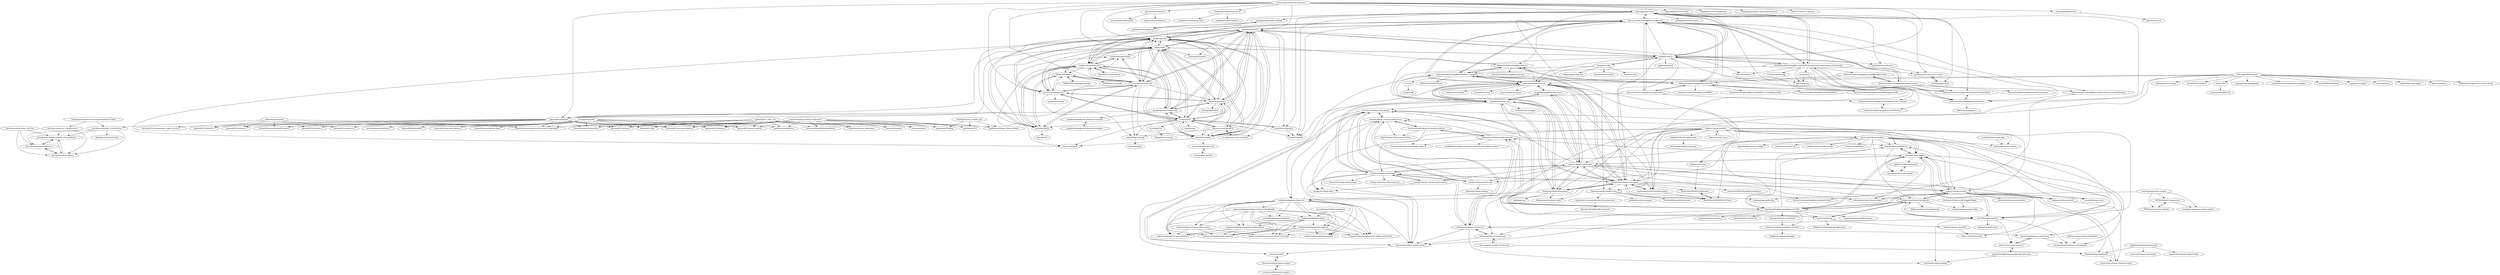 digraph G {
"prebid/prebid-universal-creative" -> "prebid/prebid-cache"
"chrisboustead/videojs-hls-quality-selector" -> "videojs/videojs-contrib-quality-levels"
"chrisboustead/videojs-hls-quality-selector" -> "silvermine/videojs-quality-selector"
"chrisboustead/videojs-hls-quality-selector" -> "jfujita/videojs-http-source-selector"
"chrisboustead/videojs-hls-quality-selector" -> "FoxCouncil/videojs-max-quality-selector"
"dominic-p/videojs-resolution-selector" -> "brightcove/videojs-debugger"
"phloxic/videojs-sprite-thumbnails" -> "chrisboustead/videojs-vtt-thumbnails"
"benjipott/video.js-chromecast" -> "silvermine/videojs-chromecast"
"benjipott/video.js-chromecast" -> "kim-company/videojs-chromecast"
"benjipott/video.js-chromecast" -> "streamroot/videojs-quality-picker"
"openrtb/OpenRTB" -> "google/openrtb"
"openrtb/OpenRTB" -> "rtbkit/rtbkit"
"openrtb/OpenRTB" -> "openrtb/openrtb2x"
"openrtb/OpenRTB" -> "openrtb/examples"
"openrtb/OpenRTB" -> "google/openrtb-doubleclick"
"openrtb/OpenRTB" -> "bsm/openrtb"
"openrtb/OpenRTB" -> "vanilla-rtb/awesome-rtb"
"openrtb/OpenRTB" -> "InteractiveAdvertisingBureau/openrtb"
"openrtb/OpenRTB" -> "leeowenowen/OpenRTB"
"openrtb/OpenRTB" -> "venediktov/vanilla-rtb"
"openrtb/OpenRTB" -> "benmfaul/XRTB"
"openrtb/OpenRTB" -> "uc-union/union-doc-translate"
"openrtb/OpenRTB" -> "prebid/Prebid.js"
"openrtb/OpenRTB" -> "wnzhang/rtb-papers" ["e"=1]
"openrtb/OpenRTB" -> "mxmCherry/openrtb"
"openrtb/examples" -> "openrtb/openrtb2x"
"openrtb/examples" -> "google/openrtb"
"openrtb/examples" -> "google/openrtb-doubleclick"
"openrtb/examples" -> "anossov/openrtb"
"openrtb/examples" -> "bsm/openrtb"
"openrtb/examples" -> "openrtb/OpenRTB"
"openrtb/examples" -> "powerlinks/php-open-rtb"
"openrtb/examples" -> "rtbkit/rtbkit"
"googleads/googleads-ima-html5" -> "googleads/videojs-ima"
"googleads/googleads-ima-html5" -> "dailymotion/vast-client-js"
"googleads/googleads-ima-html5" -> "videojs/videojs-contrib-ads"
"googleads/googleads-ima-html5" -> "ryanthompson591/vpaidExamples"
"googleads/googleads-ima-html5" -> "MailOnline/videojs-vast-vpaid"
"revive-adserver/revive-adserver" -> "greenrobotllc/adserver"
"revive-adserver/revive-adserver" -> "venediktov/vanilla-rtb"
"revive-adserver/revive-adserver" -> "readthedocs/ethical-ad-server"
"revive-adserver/revive-adserver" -> "prebid/Prebid.js"
"revive-adserver/revive-adserver" -> "openrtb/OpenRTB"
"revive-adserver/revive-adserver" -> "nginadofficial/nginad"
"revive-adserver/revive-adserver" -> "ad-tech-group/openssp"
"revive-adserver/revive-adserver" -> "rtbkit/rtbkit"
"revive-adserver/revive-adserver" -> "kijepark/adserver-tutorial"
"revive-adserver/revive-adserver" -> "google/openrtb"
"revive-adserver/revive-adserver" -> "rhapsodyv/revive-plugins-doc"
"revive-adserver/revive-adserver" -> "Niyiojeyinka/Adware-ads-network-server"
"revive-adserver/revive-adserver" -> "dwt0317/Search_Adserver" ["e"=1]
"revive-adserver/revive-adserver" -> "prebid/prebid-server"
"revive-adserver/revive-adserver" -> "wenweihu86/ad-server"
"readthedocs/ethical-ad-server" -> "readthedocs/ethical-ad-client"
"readthedocs/ethical-ad-server" -> "readthedocs/ethicalads.io"
"bsm/openrtb" -> "mxmCherry/openrtb"
"bsm/openrtb" -> "openrtb/examples"
"bsm/openrtb" -> "google/openrtb"
"bsm/openrtb" -> "vanilla-rtb/awesome-rtb"
"bsm/openrtb" -> "satoshi03/go-dsp-api"
"bsm/openrtb" -> "evandigby/rtb"
"bsm/openrtb" -> "rtbkit/rtbkit"
"bsm/openrtb" -> "ad-tech-group/openssp"
"bsm/openrtb" -> "openrtb/OpenRTB"
"bsm/openrtb" -> "google/openrtb-doubleclick"
"bsm/openrtb" -> "prebid/openrtb"
"bsm/openrtb" -> "alicebob/ssp"
"bsm/openrtb" -> "anossov/openrtb"
"bsm/openrtb" -> "leeowenowen/OpenRTB"
"bsm/openrtb" -> "benmfaul/XRTB"
"AirGrid/awesome-adtech" -> "vanilla-rtb/awesome-rtb"
"InteractiveAdvertisingBureau/GDPR-Transparency-and-Consent-Framework" -> "InteractiveAdvertisingBureau/iabtcf-es"
"InteractiveAdvertisingBureau/GDPR-Transparency-and-Consent-Framework" -> "InteractiveAdvertisingBureau/Consent-String-SDK-JS"
"InteractiveAdvertisingBureau/GDPR-Transparency-and-Consent-Framework" -> "InteractiveAdvertisingBureau/openrtb"
"InteractiveAdvertisingBureau/GDPR-Transparency-and-Consent-Framework" -> "prebid/Prebid.js"
"InteractiveAdvertisingBureau/GDPR-Transparency-and-Consent-Framework" -> "w3c/web-advertising" ["e"=1]
"InteractiveAdvertisingBureau/GDPR-Transparency-and-Consent-Framework" -> "prebid/prebid-server"
"InteractiveAdvertisingBureau/GDPR-Transparency-and-Consent-Framework" -> "appnexus/cmp"
"InteractiveAdvertisingBureau/GDPR-Transparency-and-Consent-Framework" -> "InteractiveAdvertisingBureau/Global-Privacy-Platform"
"InteractiveAdvertisingBureau/GDPR-Transparency-and-Consent-Framework" -> "WICG/turtledove" ["e"=1]
"InteractiveAdvertisingBureau/GDPR-Transparency-and-Consent-Framework" -> "as-ideas/oil"
"InteractiveAdvertisingBureau/GDPR-Transparency-and-Consent-Framework" -> "InteractiveAdvertisingBureau/adstxtcrawler"
"InteractiveAdvertisingBureau/GDPR-Transparency-and-Consent-Framework" -> "InteractiveAdvertisingBureau/AdBlockDetection"
"InteractiveAdvertisingBureau/GDPR-Transparency-and-Consent-Framework" -> "InteractiveAdvertisingBureau/VAST_Samples"
"InteractiveAdvertisingBureau/GDPR-Transparency-and-Consent-Framework" -> "InteractiveAdvertisingBureau/USPrivacy"
"InteractiveAdvertisingBureau/GDPR-Transparency-and-Consent-Framework" -> "openrtb/OpenRTB"
"InteractiveAdvertisingBureau/Consent-String-SDK-JS" -> "InteractiveAdvertisingBureau/iabtcf-es"
"InteractiveAdvertisingBureau/iabtcf-es" -> "InteractiveAdvertisingBureau/Consent-String-SDK-JS"
"InteractiveAdvertisingBureau/iabtcf-es" -> "IABTechLab/iabgpp-es"
"InteractiveAdvertisingBureau/iabtcf-es" -> "InteractiveAdvertisingBureau/GDPR-Transparency-and-Consent-Framework"
"spchuang/videojs-markers" -> "ctd1500/videojs-hotkeys"
"spchuang/videojs-markers" -> "spchuang/videojs-caption"
"spchuang/videojs-markers" -> "brightcove/videojs-thumbnails"
"spchuang/videojs-markers" -> "videojs/videojs-overlay"
"spchuang/videojs-markers" -> "kmoskwiak/videojs-resolution-switcher"
"spchuang/videojs-markers" -> "videojs/videojs-playlist"
"spchuang/videojs-markers" -> "videojs/videojs-playlist-ui"
"spchuang/videojs-markers" -> "mattdesl/svg-mesh-3d" ["e"=1]
"spchuang/videojs-markers" -> "streamroot/videojs-quality-picker"
"spchuang/videojs-markers" -> "siaikin/videojs-marker-plugin"
"spchuang/videojs-markers" -> "Catofes/videojsABdm" ["e"=1]
"spchuang/videojs-markers" -> "chrisboustead/videojs-vtt-thumbnails"
"spchuang/videojs-markers" -> "videojs/videojs-contrib-eme"
"spchuang/videojs-markers" -> "videojs/videojs-errors"
"spchuang/videojs-markers" -> "wagerfield/flat-surface-shader" ["e"=1]
"xbgmsharp/videojs-watermark" -> "wcarr310/videojs-watermark"
"xbgmsharp/videojs-watermark" -> "funnyordie/videojs-imageOverlay"
"xbgmsharp/videojs-watermark" -> "Mewte/videojs-logobrand"
"InteractiveAdvertisingBureau/AdCOM" -> "InteractiveAdvertisingBureau/AdManagementAPI"
"InteractiveAdvertisingBureau/AdCOM" -> "InteractiveAdvertisingBureau/openrtb"
"InteractiveAdvertisingBureau/AdCOM" -> "InteractiveAdvertisingBureau/OpenDirect"
"InteractiveAdvertisingBureau/AdCOM" -> "InteractiveAdvertisingBureau/vast"
"InteractiveAdvertisingBureau/AdCOM" -> "InteractiveAdvertisingBureau/openrtb2.x"
"InteractiveAdvertisingBureau/AdCOM" -> "InteractiveAdvertisingBureau/SIMID"
"InteractiveAdvertisingBureau/AdCOM" -> "InteractiveAdvertisingBureau/MRAID-3.0-Compliance-Ads"
"InteractiveAdvertisingBureau/AdManagementAPI" -> "InteractiveAdvertisingBureau/AdCOM"
"InteractiveAdvertisingBureau/openvv" -> "InteractiveAdvertisingBureau/openvv-html"
"videojs/videojs-contrib-ads" -> "googleads/videojs-ima"
"videojs/videojs-contrib-ads" -> "theonion/videojs-vast-plugin"
"videojs/videojs-contrib-ads" -> "MailOnline/videojs-vast-vpaid"
"videojs/videojs-contrib-ads" -> "dailymotion/vast-client-js"
"videojs/videojs-contrib-ads" -> "dirkjanm/videojs-preroll"
"videojs/videojs-contrib-ads" -> "videojs/videojs-overlay"
"videojs/videojs-contrib-ads" -> "mickey/videojs-ga"
"videojs/videojs-contrib-ads" -> "brightcove/videojs-thumbnails"
"videojs/videojs-contrib-ads" -> "videojs/videojs-contrib-media-sources"
"videojs/videojs-contrib-ads" -> "videojs/videojs-contrib-dash"
"videojs/videojs-contrib-ads" -> "videojs/generator-videojs-plugin"
"videojs/videojs-contrib-ads" -> "googleads/googleads-ima-html5"
"videojs/videojs-contrib-ads" -> "videojs/videojs-playlist"
"videojs/videojs-contrib-ads" -> "streamroot/videojs-hlsjs-plugin"
"videojs/videojs-contrib-ads" -> "videojs/videojs-contrib-eme"
"vlitejs/vlite" -> "jesperlandberg/JScroll" ["e"=1]
"videojs/videojs-overlay" -> "adamscybot/projectorjs"
"videojs/videojs-overlay" -> "brightcove/videojs-thumbnails"
"videojs/videojs-overlay" -> "dirkjanm/videojs-preroll"
"videojs/videojs-overlay" -> "videojs/videojs-playlist-ui"
"videojs/videojs-overlay" -> "videojs/videojs-contrib-ads"
"videojs/videojs-overlay" -> "Mewte/videojs-logobrand"
"videojs/videojs-overlay" -> "funnyordie/videojs-relatedCarousel"
"videojs/videojs-overlay" -> "videojs/videojs-errors"
"videojs/videojs-overlay" -> "videojs/generator-videojs-plugin"
"videojs/videojs-overlay" -> "theonion/videojs-persistvolume"
"videojs/videojs-overlay" -> "videojs/videojs-playlist"
"videojs/videojs-overlay" -> "kmoskwiak/videojs-resolution-switcher"
"RTB4FREE/campaign-manager" -> "RTB4FREE/bidder"
"RTB4FREE/bidder" -> "RTB4FREE/campaign-manager"
"RTB4FREE/bidder" -> "RTB4FREE/crosstalk"
"RTB4FREE/bidder" -> "venediktov/vanilla-rtb"
"RTB4FREE/bidder" -> "ad-tech-group/openssp"
"RTB4FREE/bidder" -> "benmfaul/XRTB"
"mickey/videojs-ga" -> "BrightcoveOS/videojs-ga-videocloud"
"mickey/videojs-ga" -> "brightcove/videojs-thumbnails"
"mickey/videojs-ga" -> "cladera/videojs-cuepoints"
"tim-peterson/videojs-playlist" -> "jgallen23/videojs-playLists"
"toorop/go-bitcoind" -> "RuslanGlaznyov/snapcraft.io"
"toorop/go-bitcoind" -> "RuslanGlaznyov/express-rest-es2017-boilerplate"
"toorop/go-bitcoind" -> "Alexmed911/testnets"
"toorop/go-bitcoind" -> "Alexmed911/Subquery"
"toorop/go-bitcoind" -> "Alexmed911/dist"
"toorop/go-bitcoind" -> "Alexmed911/account-balances"
"toorop/go-bitcoind" -> "Alexmed911/smart-contract"
"toorop/go-bitcoind" -> "Alexmed911/subtest3-2"
"toorop/go-bitcoind" -> "Alexmed911/subtest3-3"
"toorop/go-bitcoind" -> "Alexmed911/testnets-2"
"toorop/go-bitcoind" -> "Alexmed911/testnets-3"
"toorop/go-bitcoind" -> "RuslanGlaznyov/telebotPiCamera"
"toorop/go-bitcoind" -> "RuslanGlaznyov/library-flask"
"toorop/go-bitcoind" -> "crypt-md5/crypt-md5.github.io"
"toorop/go-bitcoind" -> "opiddubnyi/webpython"
"radiantmediaplayer/rmp-cast-receiver" -> "radiantmediaplayer/rmp-countdown"
"radiantmediaplayer/rmp-cast-receiver" -> "radiantmediaplayer/rmp-lightbox"
"radiantmediaplayer/rmp-cast-receiver" -> "radiantmediaplayer/rmp-ad-blocker-detection"
"videojs/videojs-contrib-media-sources" -> "videojs/videojs-contrib-dash"
"videojs/videojs-contrib-media-sources" -> "benjipott/videojs-hlsjs"
"ryanthompson591/vpaidExamples" -> "MailOnline/VPAIDHTML5Client"
"ryanthompson591/vpaidExamples" -> "MailOnline/videojs-vast-vpaid"
"mister-ben/videojs-mobile-ui" -> "mister-ben/videojs-seek-buttons"
"mister-ben/videojs-mobile-ui" -> "prateekrastogi/videojs-landscape-fullscreen"
"prateekrastogi/videojs-landscape-fullscreen" -> "silvermine/videojs-airplay"
"prateekrastogi/videojs-landscape-fullscreen" -> "mister-ben/videojs-mobile-ui"
"googleads/googleads-adxbuyer-examples" -> "googleads/googleads-adxseller-examples"
"prebid/prebid-cache" -> "prebid/prebid-universal-creative"
"vidcaster/video-js-resolutions" -> "dominic-p/videojs-resolution-selector"
"benjipott/video.js-dailymotion" -> "Afrostream/videojs-externals"
"jgallen23/videojs-playLists" -> "tim-peterson/videojs-playlist"
"googleads/googleads-adxseller-examples" -> "googleads/googleads-adxbuyer-examples"
"InteractiveAdvertisingBureau/Open-Measurement-JSClients" -> "InteractiveAdvertisingBureau/openvv-html"
"wenweihu86/ad-server" -> "rakib32/ad-server"
"radiantmediaplayer/rmp-create-vtt-thumbnails" -> "radiantmediaplayer/rmp-countdown"
"radiantmediaplayer/rmp-create-vtt-thumbnails" -> "radiantmediaplayer/rmp-lightbox"
"radiantmediaplayer/rmp-create-vtt-thumbnails" -> "radiantmediaplayer/rmp-cast-receiver"
"radiantmediaplayer/rmp-create-vtt-thumbnails" -> "radiantmediaplayer/rmp-ad-blocker-detection"
"radiantmediaplayer/rmp-create-vtt-thumbnails" -> "radiantmediaplayer/rmp-playlist"
"radiantmediaplayer/rmp-create-vtt-thumbnails" -> "radiantmediaplayer/rmp-free-edition-quick-start"
"radiantmediaplayer/rmp-create-vtt-thumbnails" -> "radiantmediaplayer/rmp-detachable-player"
"radiantmediaplayer/rmp-create-vtt-thumbnails" -> "radiantmediaplayer/rmp-segment"
"radiantmediaplayer/rmp-create-vtt-thumbnails" -> "arnaudleyder/radiant-bgphoto"
"radiantmediaplayer/rmp-create-vtt-thumbnails" -> "radiantmediaplayer/bwch"
"InteractiveAdvertisingBureau/openrtb" -> "InteractiveAdvertisingBureau/AdCOM"
"InteractiveAdvertisingBureau/openrtb" -> "InteractiveAdvertisingBureau/openrtb2.x"
"InteractiveAdvertisingBureau/openrtb" -> "InteractiveAdvertisingBureau/AdManagementAPI"
"InteractiveAdvertisingBureau/openrtb" -> "InteractiveAdvertisingBureau/VAST_Samples"
"InteractiveAdvertisingBureau/openrtb" -> "InteractiveAdvertisingBureau/vast"
"InteractiveAdvertisingBureau/openrtb" -> "openrtb/OpenRTB"
"InteractiveAdvertisingBureau/openrtb" -> "InteractiveAdvertisingBureau/GDPR-Transparency-and-Consent-Framework"
"InteractiveAdvertisingBureau/openrtb" -> "InteractiveAdvertisingBureau/adstxtcrawler"
"InteractiveAdvertisingBureau/openrtb" -> "google/openrtb"
"InteractiveAdvertisingBureau/openrtb" -> "prebid/openrtb"
"InteractiveAdvertisingBureau/openrtb" -> "prebid/prebid-server"
"InteractiveAdvertisingBureau/openrtb" -> "InteractiveAdvertisingBureau/Open-Measurement-JSClients"
"InteractiveAdvertisingBureau/openrtb" -> "InteractiveAdvertisingBureau/iabtcf-es"
"InteractiveAdvertisingBureau/openrtb" -> "dailymotion/vast-client-js"
"InteractiveAdvertisingBureau/openrtb" -> "vanilla-rtb/awesome-rtb"
"nginadofficial/nginad" -> "RuslanGlaznyov/snapcraft.io"
"nginadofficial/nginad" -> "RuslanGlaznyov/express-rest-es2017-boilerplate"
"nginadofficial/nginad" -> "Alexmed911/testnets"
"nginadofficial/nginad" -> "Alexmed911/Subquery"
"nginadofficial/nginad" -> "Alexmed911/dist"
"nginadofficial/nginad" -> "Alexmed911/account-balances"
"nginadofficial/nginad" -> "Alexmed911/smart-contract"
"nginadofficial/nginad" -> "Alexmed911/subtest3-2"
"nginadofficial/nginad" -> "Alexmed911/cosmostation_token_resource"
"nginadofficial/nginad" -> "alexandrglaznyov/project1"
"nginadofficial/nginad" -> "Alexmed911/subtest3-3"
"nginadofficial/nginad" -> "Alexmed911/testnets-2"
"nginadofficial/nginad" -> "Alexmed911/testnets-3"
"nginadofficial/nginad" -> "BellumRPA/BellumRPA"
"nginadofficial/nginad" -> "RuslanGlaznyov/telebotPiCamera"
"zeitgeistpm/zeitgeist" -> "Antropocosmist/My-Contributions"
"zeitgeistpm/zeitgeist" -> "RuslanGlaznyov/express-rest-es2017-boilerplate"
"zeitgeistpm/zeitgeist" -> "Alexmed911/subtest3-2"
"zeitgeistpm/zeitgeist" -> "Alexmed911/subtest3-3"
"zeitgeistpm/zeitgeist" -> "Alexmed911/testnets-2"
"zeitgeistpm/zeitgeist" -> "Alexmed911/testnets-3"
"zeitgeistpm/zeitgeist" -> "RuslanGlaznyov/telebotPiCamera"
"google/openrtb" -> "google/openrtb-doubleclick"
"google/openrtb" -> "openrtb/OpenRTB"
"google/openrtb" -> "openrtb/examples"
"google/openrtb" -> "openrtb/openrtb2x"
"google/openrtb" -> "rtbkit/rtbkit"
"google/openrtb" -> "bsm/openrtb"
"google/openrtb" -> "vanilla-rtb/awesome-rtb"
"google/openrtb" -> "anossov/openrtb"
"google/openrtb" -> "venediktov/vanilla-rtb"
"google/openrtb" -> "benmfaul/XRTB"
"google/openrtb" -> "ad-tech-group/openssp"
"google/openrtb" -> "leeowenowen/OpenRTB"
"google/openrtb" -> "InteractiveAdvertisingBureau/openrtb"
"google/openrtb" -> "InteractiveAdvertisingBureau/vast"
"google/openrtb" -> "nginadofficial/nginad"
"benmfaul/XRTB" -> "venediktov/vanilla-rtb"
"benmfaul/XRTB" -> "vanilla-rtb/awesome-rtb"
"benmfaul/XRTB" -> "RTB4FREE/bidder"
"benmfaul/XRTB" -> "jimcaine/rtb" ["e"=1]
"benmfaul/XRTB" -> "vanilla-rtb/rapid-bidder"
"benmfaul/XRTB" -> "google/openrtb"
"ctd1500/videojs-hotkeys" -> "brightcove/videojs-thumbnails"
"ctd1500/videojs-hotkeys" -> "chrisboustead/videojs-vtt-thumbnails"
"ctd1500/videojs-hotkeys" -> "mister-ben/videojs-mobile-ui"
"ctd1500/videojs-hotkeys" -> "silvermine/videojs-chromecast"
"ctd1500/videojs-hotkeys" -> "mkhazov/videojs-share" ["e"=1]
"ctd1500/videojs-hotkeys" -> "silvermine/videojs-airplay"
"ctd1500/videojs-hotkeys" -> "streamroot/videojs-hlsjs-plugin"
"ctd1500/videojs-hotkeys" -> "videojs/videojs-playlist"
"google/openrtb-doubleclick" -> "google/openrtb"
"google/openrtb-doubleclick" -> "openrtb/examples"
"google/openrtb-doubleclick" -> "openrtb/openrtb2x"
"google/openrtb-doubleclick" -> "openrtb/OpenRTB"
"google/openrtb-doubleclick" -> "nginadofficial/nginad"
"google/openrtb-doubleclick" -> "bsm/openrtb"
"google/openrtb-doubleclick" -> "vanilla-rtb/awesome-rtb"
"google/openrtb-doubleclick" -> "googleads/googleads-adxbuyer-examples"
"vsaveris/trading-technical-indicators" -> "opiddubnyi/Trading"
"vsaveris/trading-technical-indicators" -> "opiddubnyi/COT"
"vsaveris/trading-technical-indicators" -> "opiddubnyi/Stepik_Python_Basics"
"vsaveris/trading-technical-indicators" -> "RuslanGlaznyov/snapcraft.io"
"vsaveris/trading-technical-indicators" -> "opiddubnyi/webpython"
"vsaveris/trading-technical-indicators" -> "kuraassh/SubqlHelloWorldMod2"
"vsaveris/trading-technical-indicators" -> "RuslanGlaznyov/express-rest-es2017-boilerplate"
"vsaveris/trading-technical-indicators" -> "opiddubnyi/Async_Molchanov"
"vsaveris/trading-technical-indicators" -> "Alexmed911/testnets"
"vsaveris/trading-technical-indicators" -> "Alexmed911/Subquery"
"vsaveris/trading-technical-indicators" -> "kuraassh/testnets"
"vsaveris/trading-technical-indicators" -> "Alexmed911/dist"
"vsaveris/trading-technical-indicators" -> "Alexmed911/account-balances"
"vsaveris/trading-technical-indicators" -> "kuraassh/Nodes"
"vsaveris/trading-technical-indicators" -> "Alexmed911/smart-contract"
"dirkjanm/videojs-preroll" -> "funnyordie/videojs-relatedCarousel"
"walsh9/videojs-transcript" -> "spchuang/videojs-caption"
"InteractiveAdvertisingBureau/USPrivacy" -> "InteractiveAdvertisingBureau/Global-Privacy-Platform"
"flagist0/reverso_context_api" -> "opiddubnyi/Trading"
"flagist0/reverso_context_api" -> "opiddubnyi/COT"
"flagist0/reverso_context_api" -> "opiddubnyi/Stepik_Python_Basics"
"kim-company/videojs-chromecast" -> "benjipott/video.js-chromecast"
"kim-company/videojs-chromecast" -> "Mewte/videojs-logobrand"
"googleads/videojs-ima" -> "googleads/googleads-ima-html5"
"googleads/videojs-ima" -> "videojs/videojs-contrib-ads"
"googleads/videojs-ima" -> "MailOnline/videojs-vast-vpaid"
"googleads/videojs-ima" -> "theonion/videojs-vast-plugin"
"googleads/videojs-ima" -> "dailymotion/vast-client-js"
"googleads/videojs-ima" -> "videojs/videojs-contrib-dash"
"googleads/videojs-ima" -> "streamroot/videojs-hlsjs-plugin"
"googleads/videojs-ima" -> "InteractiveAdvertisingBureau/VAST_Samples"
"googleads/videojs-ima" -> "mickey/videojs-ga"
"googleads/videojs-ima" -> "video-dev/can-autoplay"
"Antropocosmist/Cyber_FAQ_Ru" -> "Antropocosmist/rms-support-letter.github.io"
"Antropocosmist/Cyber_FAQ_Ru" -> "Antropocosmist/sputnik-prices"
"Antropocosmist/Cyber_FAQ_Ru" -> "Antropocosmist/congress"
"Antropocosmist/congress" -> "Antropocosmist/rms-support-letter.github.io"
"Antropocosmist/congress" -> "Antropocosmist/sputnik-prices"
"alighazi/price_alert_bot" -> "opiddubnyi/Trading"
"alighazi/price_alert_bot" -> "opiddubnyi/COT"
"alighazi/price_alert_bot" -> "opiddubnyi/Stepik_Python_Basics"
"alighazi/price_alert_bot" -> "RuslanGlaznyov/snapcraft.io"
"alighazi/price_alert_bot" -> "opiddubnyi/webpython"
"alighazi/price_alert_bot" -> "kuraassh/SubqlHelloWorldMod2"
"alighazi/price_alert_bot" -> "RuslanGlaznyov/express-rest-es2017-boilerplate"
"alighazi/price_alert_bot" -> "opiddubnyi/Async_Molchanov"
"alighazi/price_alert_bot" -> "Alexmed911/testnets"
"alighazi/price_alert_bot" -> "Alexmed911/Subquery"
"alighazi/price_alert_bot" -> "kuraassh/testnets"
"alighazi/price_alert_bot" -> "Alexmed911/dist"
"alighazi/price_alert_bot" -> "Alexmed911/account-balances"
"alighazi/price_alert_bot" -> "kuraassh/Nodes"
"alighazi/price_alert_bot" -> "Alexmed911/smart-contract"
"arnaudleyder/radiant-medialyzer" -> "radiantmediaplayer/rmp-free-edition-quick-start"
"arnaudleyder/radiant-medialyzer" -> "radiantmediaplayer/bwch"
"arnaudleyder/radiant-medialyzer" -> "radiantmediaplayer/rmp-segment"
"WPMedia/feed-components" -> "WPMedia/arc-themes-blocks"
"WPMedia/feed-components" -> "washingtonpost/arc-custom-embed"
"WPMedia/arc-themes-blocks" -> "WPMedia/feed-components"
"Mewte/videojs-logobrand" -> "funnyordie/videojs-relatedCarousel"
"Hussnain1/Video.js-HD-Toggle-Plugin" -> "mickey/videojs-progressTips"
"mxmCherry/openrtb" -> "bsm/openrtb"
"mxmCherry/openrtb" -> "prebid/openrtb"
"prebid/Prebid.js" -> "prebid/prebid-server"
"prebid/Prebid.js" -> "InteractiveAdvertisingBureau/GDPR-Transparency-and-Consent-Framework"
"prebid/Prebid.js" -> "kmjennison/dfp-prebid-setup"
"prebid/Prebid.js" -> "openrtb/OpenRTB"
"prebid/Prebid.js" -> "dailymotion/vast-client-js"
"prebid/Prebid.js" -> "prebid/prebid.github.io"
"prebid/Prebid.js" -> "InteractiveAdvertisingBureau/openrtb"
"prebid/Prebid.js" -> "rtbkit/rtbkit"
"prebid/Prebid.js" -> "MailOnline/videojs-vast-vpaid"
"prebid/Prebid.js" -> "pubfood/pubfood"
"prebid/Prebid.js" -> "googleads/videojs-ima"
"prebid/Prebid.js" -> "prebid/prebid-universal-creative"
"prebid/Prebid.js" -> "krux/postscribe"
"prebid/Prebid.js" -> "InteractiveAdvertisingBureau/iabtcf-es"
"prebid/Prebid.js" -> "WICG/turtledove" ["e"=1]
"videojs/videojs-playlist" -> "videojs/videojs-playlist-ui"
"videojs/videojs-playlist" -> "videojs/videojs-overlay"
"videojs/videojs-playlist" -> "ctd1500/videojs-hotkeys"
"videojs/videojs-playlist" -> "tim-peterson/videojs-playlist"
"videojs/videojs-playlist" -> "kmoskwiak/videojs-resolution-switcher"
"videojs/videojs-playlist" -> "videojs/videojs-contrib-ads"
"videojs/videojs-playlist" -> "jgallen23/videojs-playLists"
"videojs/videojs-playlist" -> "videojs/generator-videojs-plugin"
"videojs/videojs-playlist" -> "videojs/videojs-contrib-quality-levels"
"videojs/videojs-playlist" -> "mister-ben/videojs-seek-buttons"
"videojs/videojs-playlist" -> "mister-ben/videojs-mobile-ui"
"videojs/videojs-playlist" -> "silvermine/videojs-quality-selector"
"videojs/videojs-playlist-ui" -> "videojs/videojs-playlist"
"videojs/videojs-playlist-ui" -> "tim-peterson/videojs-playlist"
"Antropocosmist/my_competencies" -> "Antropocosmist/rms-support-letter.github.io"
"Antropocosmist/my_competencies" -> "Antropocosmist/congress"
"kmoskwiak/videojs-resolution-switcher" -> "streamroot/videojs-hlsjs-plugin"
"kmoskwiak/videojs-resolution-switcher" -> "brightcove/videojs-thumbnails"
"kmoskwiak/videojs-resolution-switcher" -> "streamroot/videojs-quality-picker"
"kmoskwiak/videojs-resolution-switcher" -> "dominic-p/videojs-resolution-selector"
"kmoskwiak/videojs-resolution-switcher" -> "silvermine/videojs-quality-selector"
"kmoskwiak/videojs-resolution-switcher" -> "videojs/videojs-overlay"
"kmoskwiak/videojs-resolution-switcher" -> "ctd1500/videojs-hotkeys"
"kmoskwiak/videojs-resolution-switcher" -> "benjipott/video.js-chromecast"
"kmoskwiak/videojs-resolution-switcher" -> "videojs/videojs-playlist"
"kmoskwiak/videojs-resolution-switcher" -> "videojs/videojs-playlist-ui"
"kmoskwiak/videojs-resolution-switcher" -> "manelpb/videojs-qualityselector"
"kmoskwiak/videojs-resolution-switcher" -> "yanwsh/videojs-panorama" ["e"=1]
"kmoskwiak/videojs-resolution-switcher" -> "mickey/videojs-ga"
"kmoskwiak/videojs-resolution-switcher" -> "vidcaster/video-js-resolutions"
"kmoskwiak/videojs-resolution-switcher" -> "videojs/videojs-contrib-hls" ["e"=1]
"MailOnline/videojs-vast-vpaid" -> "MailOnline/VPAIDHTML5Client"
"MailOnline/videojs-vast-vpaid" -> "googleads/videojs-ima"
"MailOnline/videojs-vast-vpaid" -> "dailymotion/vast-client-js"
"MailOnline/videojs-vast-vpaid" -> "theonion/videojs-vast-plugin"
"MailOnline/videojs-vast-vpaid" -> "videojs/videojs-contrib-ads"
"MailOnline/videojs-vast-vpaid" -> "ryanthompson591/vpaidExamples"
"MailOnline/videojs-vast-vpaid" -> "MailOnline/VPAIDFLASHClient"
"MailOnline/videojs-vast-vpaid" -> "InteractiveAdvertisingBureau/VAST_Samples"
"MailOnline/videojs-vast-vpaid" -> "radiantmediaplayer/rmp-vast"
"MailOnline/videojs-vast-vpaid" -> "videojs/videojs-overlay"
"MailOnline/videojs-vast-vpaid" -> "InteractiveAdvertisingBureau/openvv"
"MailOnline/videojs-vast-vpaid" -> "videojs/videojs-contrib-dash"
"MailOnline/videojs-vast-vpaid" -> "dirkjanm/videojs-preroll"
"MailOnline/videojs-vast-vpaid" -> "Manbearpixel/videojs-vpaid"
"MailOnline/videojs-vast-vpaid" -> "kmjennison/dfp-prebid-setup"
"videojs/videojs-contrib-dash" -> "videojs/videojs-contrib-media-sources"
"videojs/videojs-contrib-dash" -> "videojs/videojs-contrib-eme"
"videojs/videojs-contrib-dash" -> "streamroot/videojs-hlsjs-plugin"
"videojs/videojs-contrib-dash" -> "videojs/videojs-contrib-quality-levels"
"videojs/videojs-contrib-dash" -> "benjipott/videojs-hlsjs"
"videojs/videojs-contrib-dash" -> "videojs/videojs-contrib-ads"
"videojs/videojs-contrib-dash" -> "MetaCDN/videojs-shaka-player"
"videojs/videojs-contrib-dash" -> "streamroot/videojs-quality-picker"
"videojs/videojs-contrib-dash" -> "MailOnline/videojs-vast-vpaid"
"videojs/videojs-contrib-dash" -> "Orange-OpenSource/hasplayer.js" ["e"=1]
"videojs/videojs-contrib-dash" -> "googleads/videojs-ima"
"InteractiveAdvertisingBureau/vast" -> "InteractiveAdvertisingBureau/VAST_Samples"
"InteractiveAdvertisingBureau/vast" -> "InteractiveAdvertisingBureau/vmap"
"InteractiveAdvertisingBureau/vast" -> "InteractiveAdvertisingBureau/AdCOM"
"Distributed-Validators-Synctems/Validator-School" -> "Antropocosmist/My-Contributions"
"Distributed-Validators-Synctems/Validator-School" -> "Antropocosmist/my_competencies"
"Antropocosmist/rms-support-letter.github.io" -> "Antropocosmist/sputnik-prices"
"Antropocosmist/rms-support-letter.github.io" -> "Antropocosmist/congress"
"Antropocosmist/sputnik-prices" -> "Antropocosmist/rms-support-letter.github.io"
"Antropocosmist/sputnik-prices" -> "Antropocosmist/congress"
"Antropocosmist/My-Contributions" -> "Antropocosmist/rms-support-letter.github.io"
"Antropocosmist/My-Contributions" -> "Antropocosmist/congress"
"Antropocosmist/My-Contributions" -> "Antropocosmist/sputnik-prices"
"Antropocosmist/My-Contributions" -> "Antropocosmist/networks"
"washingtonpost/ans-schema" -> "washingtonpost/ArcAds"
"washingtonpost/ans-schema" -> "WPMedia/arc-themes-blocks"
"washingtonpost/ans-schema" -> "washingtonpost/arc-custom-embed"
"washingtonpost/ans-schema" -> "WPMedia/feed-components"
"evandigby/rtb" -> "fukata/rtb-server-go"
"MailOnline/VPAIDFLASHClient" -> "MailOnline/VPAIDHTML5Client"
"MailOnline/VPAIDHTML5Client" -> "MailOnline/VPAIDFLASHClient"
"MailOnline/VPAIDHTML5Client" -> "MailOnline/videojs-vast-vpaid"
"prebid/prebid.github.io" -> "prebid/prebid-universal-creative"
"InteractiveAdvertisingBureau/AdBlockDetection" -> "InteractiveAdvertisingBureau/adstxtcrawler"
"InteractiveAdvertisingBureau/AdBlockDetection" -> "InteractiveAdvertisingBureau/AdCOM"
"mister-ben/videojs-seek-buttons" -> "mister-ben/videojs-mobile-ui"
"mister-ben/videojs-seek-buttons" -> "chrisboustead/videojs-vtt-thumbnails"
"powerlinks/php-open-rtb" -> "Venatus/php-openrtb"
"InteractiveAdvertisingBureau/openrtb2.x" -> "InteractiveAdvertisingBureau/AdCOM"
"InteractiveAdvertisingBureau/openrtb2.x" -> "prebid/openrtb"
"InteractiveAdvertisingBureau/openrtb2.x" -> "InteractiveAdvertisingBureau/openrtb"
"InteractiveAdvertisingBureau/openrtb2.x" -> "InteractiveAdvertisingBureau/Global-Privacy-Platform"
"rs/vast" -> "haxqer/vast"
"benjipott/videojs-hlsjs" -> "streamroot/videojs-quality-picker"
"spanishdict/example-dfp-line-item-generator" -> "Boucher-David/davidboucher.me"
"Venatus/php-openrtb" -> "powerlinks/php-open-rtb"
"InteractiveAdvertisingBureau/Global-Privacy-Platform" -> "InteractiveAdvertisingBureau/USPrivacy"
"streamroot/videojs-hlsjs-plugin" -> "streamroot/videojs-quality-picker"
"streamroot/videojs-hlsjs-plugin" -> "videojs/videojs-contrib-quality-levels"
"streamroot/videojs-hlsjs-plugin" -> "benjipott/videojs-hlsjs"
"streamroot/videojs-hlsjs-plugin" -> "silvermine/videojs-chromecast"
"streamroot/videojs-hlsjs-plugin" -> "streamroot/fmse"
"streamroot/videojs-hlsjs-plugin" -> "kmoskwiak/videojs-resolution-switcher"
"greenrobotllc/adserver" -> "greenrobotllc/adnetwork"
"greenrobotllc/adserver" -> "hyperreal/AcidAdServer"
"radiantmediaplayer/bwch" -> "radiantmediaplayer/rmp-countdown"
"radiantmediaplayer/bwch" -> "radiantmediaplayer/rmp-lightbox"
"radiantmediaplayer/bwch" -> "radiantmediaplayer/rmp-free-edition-quick-start"
"radiantmediaplayer/bwch" -> "radiantmediaplayer/rmp-ad-blocker-detection"
"radiantmediaplayer/bwch" -> "radiantmediaplayer/rmp-playlist"
"radiantmediaplayer/bwch" -> "radiantmediaplayer/rmp-detachable-player"
"radiantmediaplayer/bwch" -> "radiantmediaplayer/rmp-segment"
"streamroot/videojs-quality-picker" -> "streamroot/videojs-hlsjs-plugin"
"streamroot/videojs-quality-picker" -> "streamroot/fmse"
"satoshi03/go-dsp-api" -> "haoduotnt/dsp"
"streamroot/hlsjs-p2p-wrapper" -> "streamroot/dashjs-p2p-wrapper"
"streamroot/fmse" -> "streamroot/dashjs-p2p-wrapper"
"streamroot/dashjs-p2p-wrapper" -> "streamroot/hlsjs-p2p-wrapper"
"streamroot/dashjs-p2p-wrapper" -> "streamroot/fmse"
"krux/postscribe" -> "dailymotion/vast-client-js"
"krux/postscribe" -> "prebid/Prebid.js"
"krux/postscribe" -> "wiley/madgex-lazy-ads"
"krux/postscribe" -> "iamnoah/writeCapture"
"krux/postscribe" -> "krux/prescribe"
"krux/postscribe" -> "googleads/videojs-ima"
"videojs/videojs-contrib-eme" -> "videojs/videojs-contrib-dash"
"videojs/videojs-contrib-eme" -> "videojs/videojs-contrib-quality-levels"
"videojs/videojs-contrib-eme" -> "chemoish/videojs-fairplay"
"uc-union/union-doc-translate" -> "leeowenowen/OpenRTB"
"venediktov/vanilla-rtb" -> "vanilla-rtb/rapid-bidder"
"venediktov/vanilla-rtb" -> "vanilla-rtb/awesome-rtb"
"venediktov/vanilla-rtb" -> "benmfaul/XRTB"
"venediktov/vanilla-rtb" -> "RTB4FREE/bidder"
"venediktov/vanilla-rtb" -> "rtbkit/rtbkit"
"venediktov/vanilla-rtb" -> "ad-tech-group/openssp"
"venediktov/vanilla-rtb" -> "google/openrtb"
"venediktov/vanilla-rtb" -> "satoshi03/go-dsp-api"
"venediktov/vanilla-rtb" -> "openrtb/OpenRTB"
"venediktov/vanilla-rtb" -> "openrtb/openrtb2x"
"venediktov/vanilla-rtb" -> "openrtb/examples"
"venediktov/vanilla-rtb" -> "nginadofficial/nginad"
"leeowenowen/OpenRTB" -> "uc-union/union-doc-translate"
"leeowenowen/OpenRTB" -> "satoshi03/go-dsp-api"
"leeowenowen/OpenRTB" -> "openrtb/examples"
"leeowenowen/OpenRTB" -> "bsm/openrtb"
"leeowenowen/OpenRTB" -> "openrtb/openrtb2x"
"radiantmediaplayer/rmp-segment" -> "radiantmediaplayer/rmp-free-edition-quick-start"
"radiantmediaplayer/rmp-segment" -> "radiantmediaplayer/rmp-playlist"
"radiantmediaplayer/rmp-segment" -> "radiantmediaplayer/rmp-countdown"
"radiantmediaplayer/rmp-segment" -> "radiantmediaplayer/rmp-lightbox"
"radiantmediaplayer/rmp-segment" -> "radiantmediaplayer/rmp-ad-blocker-detection"
"radiantmediaplayer/rmp-detachable-player" -> "radiantmediaplayer/rmp-countdown"
"radiantmediaplayer/rmp-detachable-player" -> "radiantmediaplayer/rmp-lightbox"
"radiantmediaplayer/rmp-detachable-player" -> "radiantmediaplayer/rmp-free-edition-quick-start"
"fluid-player/fluid-player" -> "openplayerjs/openplayerjs" ["e"=1]
"fluid-player/fluid-player" -> "dailymotion/vast-client-js"
"fluid-player/fluid-player" -> "MailOnline/videojs-vast-vpaid"
"fluid-player/fluid-player" -> "mediaelement/mediaelement-plugins" ["e"=1]
"fluid-player/fluid-player" -> "zhw2590582/ArtPlayer" ["e"=1]
"fluid-player/fluid-player" -> "canalplus/rx-player" ["e"=1]
"fluid-player/fluid-player" -> "vlitejs/vlite"
"fluid-player/fluid-player" -> "googleads/videojs-ima"
"fluid-player/fluid-player" -> "vidstack/player" ["e"=1]
"fluid-player/fluid-player" -> "theonion/videojs-vast-plugin"
"fluid-player/fluid-player" -> "cdnbye/hlsjs-p2p-engine" ["e"=1]
"fluid-player/fluid-player" -> "kaltura/playkit-js" ["e"=1]
"fluid-player/fluid-player" -> "ArdiArtani/Google-Drive-Player-Script" ["e"=1]
"fluid-player/fluid-player" -> "videojs/http-streaming" ["e"=1]
"fluid-player/fluid-player" -> "AirenSoft/OvenPlayer" ["e"=1]
"videojs/videojs-contrib-quality-levels" -> "chrisboustead/videojs-hls-quality-selector"
"videojs/videojs-contrib-quality-levels" -> "streamroot/videojs-hlsjs-plugin"
"videojs/videojs-contrib-quality-levels" -> "jfujita/videojs-http-source-selector"
"videojs/videojs-contrib-quality-levels" -> "silvermine/videojs-chromecast"
"videojs/videojs-contrib-quality-levels" -> "streamroot/videojs-quality-picker"
"openrtb/openrtb2x" -> "openrtb/examples"
"openrtb/openrtb2x" -> "google/openrtb"
"openrtb/openrtb2x" -> "google/openrtb-doubleclick"
"openrtb/openrtb2x" -> "openrtb/OpenRTB"
"openrtb/openrtb2x" -> "ad-tech-group/openssp"
"openrtb/openrtb2x" -> "rtbkit/rtbkit"
"openrtb/openrtb2x" -> "chompi/openrtb2x"
"cladera/videojs-cuepoints" -> "adamscybot/projectorjs"
"InteractiveAdvertisingBureau/VAST_Samples" -> "InteractiveAdvertisingBureau/vast"
"InteractiveAdvertisingBureau/VAST_Samples" -> "dailymotion/vast-client-js"
"InteractiveAdvertisingBureau/VAST_Samples" -> "radiantmediaplayer/rmp-vast"
"InteractiveAdvertisingBureau/VAST_Samples" -> "ryanthompson591/vpaidExamples"
"InteractiveAdvertisingBureau/VAST_Samples" -> "InteractiveAdvertisingBureau/AdCOM"
"InteractiveAdvertisingBureau/VAST_Samples" -> "MailOnline/videojs-vast-vpaid"
"InteractiveAdvertisingBureau/VAST_Samples" -> "InteractiveAdvertisingBureau/openrtb"
"InteractiveAdvertisingBureau/VAST_Samples" -> "IABTechLab/VAST-Tester"
"InteractiveAdvertisingBureau/VAST_Samples" -> "rs/vast"
"prebid/prebid-server" -> "prebid/Prebid.js"
"prebid/prebid-server" -> "prebid/prebid-cache"
"prebid/prebid-server" -> "kmjennison/dfp-prebid-setup"
"prebid/prebid-server" -> "mxmCherry/openrtb"
"prebid/prebid-server" -> "prebid/prebid-server-java"
"prebid/prebid-server" -> "prebid/prebid-mobile-android"
"prebid/prebid-server" -> "prebid/prebid-mobile-ios"
"prebid/prebid-server" -> "prebid/prebid.github.io"
"prebid/prebid-server" -> "appnexus/cmp"
"prebid/prebid-server" -> "InteractiveAdvertisingBureau/openrtb"
"prebid/prebid-server" -> "prebid/prebid-universal-creative"
"prebid/prebid-server" -> "prebid/openrtb"
"prebid/prebid-server" -> "InteractiveAdvertisingBureau/GDPR-Transparency-and-Consent-Framework"
"prebid/prebid-server" -> "InteractiveAdvertisingBureau/Consent-String-SDK-JS"
"prebid/prebid-server" -> "InteractiveAdvertisingBureau/iabtcf-es"
"jonhoo/vast-vmap" -> "MailOnline/VPAIDFLASHClient"
"dailymotion/vast-client-js" -> "theonion/videojs-vast-plugin"
"dailymotion/vast-client-js" -> "MailOnline/videojs-vast-vpaid"
"dailymotion/vast-client-js" -> "radiantmediaplayer/rmp-vast"
"dailymotion/vast-client-js" -> "dailymotion/vmap-js"
"dailymotion/vast-client-js" -> "videojs/videojs-contrib-ads"
"dailymotion/vast-client-js" -> "InteractiveAdvertisingBureau/VAST_Samples"
"dailymotion/vast-client-js" -> "googleads/videojs-ima"
"dailymotion/vast-client-js" -> "ryanthompson591/vpaidExamples"
"dailymotion/vast-client-js" -> "InteractiveAdvertisingBureau/vast"
"dailymotion/vast-client-js" -> "googleads/googleads-ima-html5"
"dailymotion/vast-client-js" -> "MailOnline/VPAIDHTML5Client"
"dailymotion/vast-client-js" -> "tbuchok/vast-xml"
"dailymotion/vast-client-js" -> "jonhoo/vast-vmap"
"dailymotion/vast-client-js" -> "minznerjosh/vast-player"
"dailymotion/vast-client-js" -> "InteractiveAdvertisingBureau/openrtb"
"kmjennison/dfp-prebid-setup" -> "Insideall/dfp-prebid-lineitems"
"kmjennison/dfp-prebid-setup" -> "washingtonpost/ArcAds"
"kmjennison/dfp-prebid-setup" -> "prebid/line-item-manager"
"kmjennison/dfp-prebid-setup" -> "spanishdict/example-dfp-line-item-generator"
"rtbkit/rtbkit" -> "openrtb/OpenRTB"
"rtbkit/rtbkit" -> "venediktov/vanilla-rtb"
"rtbkit/rtbkit" -> "google/openrtb"
"rtbkit/rtbkit" -> "vanilla-rtb/awesome-rtb"
"rtbkit/rtbkit" -> "bsm/openrtb"
"rtbkit/rtbkit" -> "openrtb/examples"
"rtbkit/rtbkit" -> "openrtb/openrtb2x"
"rtbkit/rtbkit" -> "benmfaul/XRTB"
"rtbkit/rtbkit" -> "nginadofficial/nginad"
"rtbkit/rtbkit" -> "ad-tech-group/openssp"
"rtbkit/rtbkit" -> "google/openrtb-doubleclick"
"rtbkit/rtbkit" -> "RTB4FREE/bidder"
"rtbkit/rtbkit" -> "wnzhang/rtb-papers" ["e"=1]
"rtbkit/rtbkit" -> "vanilla-rtb/rapid-bidder"
"rtbkit/rtbkit" -> "prebid/Prebid.js"
"theonion/videojs-vast-plugin" -> "dailymotion/vast-client-js"
"theonion/videojs-vast-plugin" -> "MailOnline/videojs-vast-vpaid"
"theonion/videojs-vast-plugin" -> "videojs/videojs-contrib-ads"
"theonion/videojs-vast-plugin" -> "googleads/videojs-ima"
"theonion/videojs-vast-plugin" -> "Manbearpixel/videojs-vpaid"
"theonion/videojs-vast-plugin" -> "sokil/php-vast"
"theonion/videojs-vast-plugin" -> "radiantmediaplayer/rmp-vast"
"radiantmediaplayer/rmp-vast" -> "radiantmediaplayer/rmp-countdown"
"radiantmediaplayer/rmp-vast" -> "radiantmediaplayer/rmp-lightbox"
"radiantmediaplayer/rmp-vast" -> "radiantmediaplayer/rmp-free-edition-quick-start"
"radiantmediaplayer/rmp-vast" -> "radiantmediaplayer/rmp-segment"
"radiantmediaplayer/rmp-vast" -> "radiantmediaplayer/rmp-ad-blocker-detection"
"radiantmediaplayer/rmp-vast" -> "radiantmediaplayer/rmp-playlist"
"radiantmediaplayer/rmp-vast" -> "radiantmediaplayer/rmp-detachable-player"
"radiantmediaplayer/rmp-vast" -> "arnaudleyder/radiant-bgphoto"
"radiantmediaplayer/rmp-vast" -> "radiantmediaplayer/bwch"
"radiantmediaplayer/rmp-vast" -> "radiantmediaplayer/rmp-cast-receiver"
"radiantmediaplayer/rmp-vast" -> "radiantmediaplayer/rmp-create-vtt-thumbnails"
"vanilla-rtb/rapid-bidder" -> "venediktov/vanilla-rtb"
"vanilla-rtb/rapid-bidder" -> "vanilla-rtb/awesome-rtb"
"as-ideas/oil" -> "appnexus/cmp"
"as-ideas/oil" -> "InteractiveAdvertisingBureau/Consent-String-SDK-JS"
"ad-tech-group/openssp" -> "vanilla-rtb/awesome-rtb"
"ad-tech-group/openssp" -> "vanilla-rtb/rapid-bidder"
"ad-tech-group/openssp" -> "venediktov/vanilla-rtb"
"ad-tech-group/openssp" -> "RTB4FREE/bidder"
"ad-tech-group/openssp" -> "satoshi03/go-dsp-api"
"ad-tech-group/openssp" -> "bsm/openrtb"
"ad-tech-group/openssp" -> "openrtb/openrtb2x"
"ad-tech-group/openssp" -> "google/openrtb"
"ad-tech-group/openssp" -> "javagossip/zhuque" ["e"=1]
"brightcove/videojs-thumbnails" -> "dirkjanm/videojs-vtt-thumbnails"
"brightcove/videojs-thumbnails" -> "ctd1500/videojs-hotkeys"
"brightcove/videojs-thumbnails" -> "videojs/videojs-overlay"
"brightcove/videojs-thumbnails" -> "mickey/videojs-progressTips"
"brightcove/videojs-thumbnails" -> "mickey/videojs-ga"
"brightcove/videojs-thumbnails" -> "kmoskwiak/videojs-resolution-switcher"
"silvermine/videojs-quality-selector" -> "silvermine/videojs-chromecast"
"silvermine/videojs-quality-selector" -> "chrisboustead/videojs-hls-quality-selector"
"silvermine/videojs-quality-selector" -> "videojs/videojs-playlist-ui"
"silvermine/videojs-quality-selector" -> "FoxCouncil/videojs-max-quality-selector"
"silvermine/videojs-quality-selector" -> "mzulkiakbari/videojs-resolution-switcher-for-videojs-version-7"
"silvermine/videojs-quality-selector" -> "kmoskwiak/videojs-resolution-switcher"
"silvermine/videojs-quality-selector" -> "videojs/videojs-contrib-quality-levels"
"videojs/videojs-youtube" -> "videojs/videojs-vimeo"
"videojs/videojs-youtube" -> "kmoskwiak/videojs-resolution-switcher"
"videojs/videojs-youtube" -> "theonion/videojs-vast-plugin"
"videojs/videojs-youtube" -> "videojs/videojs-contrib-ads"
"videojs/videojs-youtube" -> "videojs/videojs-playlist"
"videojs/videojs-youtube" -> "benjipott/videojs-hlsjs"
"videojs/videojs-youtube" -> "videojs/videojs-overlay"
"videojs/videojs-youtube" -> "benjipott/video.js-chromecast"
"videojs/videojs-youtube" -> "videojs/videojs-contrib-dash"
"videojs/videojs-youtube" -> "spchuang/videojs-markers"
"videojs/videojs-youtube" -> "videojs/videojs-playlist-ui"
"videojs/videojs-youtube" -> "MailOnline/videojs-vast-vpaid"
"videojs/videojs-youtube" -> "benjipott/video.js-dailymotion"
"videojs/videojs-youtube" -> "spchuang/videojs-caption"
"videojs/videojs-youtube" -> "ctd1500/videojs-hotkeys"
"videojs/videojs-vimeo" -> "videojs/videojs-youtube"
"vanilla-rtb/awesome-rtb" -> "venediktov/vanilla-rtb"
"vanilla-rtb/awesome-rtb" -> "ad-tech-group/openssp"
"vanilla-rtb/awesome-rtb" -> "vanilla-rtb/rapid-bidder"
"vanilla-rtb/awesome-rtb" -> "bsm/openrtb"
"vanilla-rtb/awesome-rtb" -> "rtbkit/rtbkit"
"vanilla-rtb/awesome-rtb" -> "benmfaul/XRTB"
"vanilla-rtb/awesome-rtb" -> "google/openrtb"
"vanilla-rtb/awesome-rtb" -> "AirGrid/awesome-adtech"
"vanilla-rtb/awesome-rtb" -> "RTB4FREE/bidder"
"vanilla-rtb/awesome-rtb" -> "openrtb/OpenRTB"
"vanilla-rtb/awesome-rtb" -> "google/openrtb-doubleclick"
"vanilla-rtb/awesome-rtb" -> "anossov/openrtb"
"InteractiveAdvertisingBureau/adstxtcrawler" -> "InteractiveAdvertisingBureau/AdBlockDetection"
"InteractiveAdvertisingBureau/adstxtcrawler" -> "InteractiveAdvertisingBureau/Consent-String-SDK-JS"
"InteractiveAdvertisingBureau/adstxtcrawler" -> "InteractiveAdvertisingBureau/Open-Measurement-JSClients"
"InteractiveAdvertisingBureau/adstxtcrawler" -> "InteractiveAdvertisingBureau/ads.txt-parser"
"InteractiveAdvertisingBureau/adstxtcrawler" -> "InteractiveAdvertisingBureau/openrtb"
"silvermine/videojs-chromecast" -> "benjipott/video.js-chromecast"
"silvermine/videojs-chromecast" -> "silvermine/videojs-airplay"
"silvermine/videojs-chromecast" -> "silvermine/videojs-quality-selector"
"silvermine/videojs-chromecast" -> "videojs/videojs-contrib-quality-levels"
"silvermine/videojs-chromecast" -> "streamroot/videojs-hlsjs-plugin"
"silvermine/videojs-chromecast" -> "mister-ben/videojs-seek-buttons"
"silvermine/videojs-chromecast" -> "streamroot/videojs-quality-picker"
"prebid/prebid-mobile-ios" -> "prebid/prebid-mobile-android"
"prebid/prebid-mobile-android" -> "prebid/prebid-mobile-ios"
"prebid/prebid-universal-creative" ["l"="65.099,-11.939"]
"prebid/prebid-cache" ["l"="65.083,-11.928"]
"chrisboustead/videojs-hls-quality-selector" ["l"="65.44,-12.022"]
"videojs/videojs-contrib-quality-levels" ["l"="65.403,-12.007"]
"silvermine/videojs-quality-selector" ["l"="65.432,-11.996"]
"jfujita/videojs-http-source-selector" ["l"="65.442,-12.045"]
"FoxCouncil/videojs-max-quality-selector" ["l"="65.462,-12.019"]
"dominic-p/videojs-resolution-selector" ["l"="65.442,-11.896"]
"brightcove/videojs-debugger" ["l"="65.462,-11.875"]
"phloxic/videojs-sprite-thumbnails" ["l"="65.487,-11.919"]
"chrisboustead/videojs-vtt-thumbnails" ["l"="65.445,-11.946"]
"benjipott/video.js-chromecast" ["l"="65.411,-11.935"]
"silvermine/videojs-chromecast" ["l"="65.42,-11.971"]
"kim-company/videojs-chromecast" ["l"="65.412,-11.897"]
"streamroot/videojs-quality-picker" ["l"="65.379,-11.966"]
"openrtb/OpenRTB" ["l"="65.038,-12.009"]
"google/openrtb" ["l"="65.016,-12.012"]
"rtbkit/rtbkit" ["l"="65.011,-11.991"]
"openrtb/openrtb2x" ["l"="64.992,-12.033"]
"openrtb/examples" ["l"="65.009,-12.027"]
"google/openrtb-doubleclick" ["l"="64.994,-12.004"]
"bsm/openrtb" ["l"="65.014,-12.04"]
"vanilla-rtb/awesome-rtb" ["l"="64.997,-12.019"]
"InteractiveAdvertisingBureau/openrtb" ["l"="65.113,-12.025"]
"leeowenowen/OpenRTB" ["l"="65.011,-12.059"]
"venediktov/vanilla-rtb" ["l"="64.981,-11.996"]
"benmfaul/XRTB" ["l"="64.981,-12.011"]
"uc-union/union-doc-translate" ["l"="65.031,-12.075"]
"prebid/Prebid.js" ["l"="65.116,-11.965"]
"wnzhang/rtb-papers" ["l"="58.105,23.42"]
"mxmCherry/openrtb" ["l"="65.053,-12.032"]
"anossov/openrtb" ["l"="64.995,-12.051"]
"powerlinks/php-open-rtb" ["l"="64.994,-12.088"]
"googleads/googleads-ima-html5" ["l"="65.256,-12.004"]
"googleads/videojs-ima" ["l"="65.269,-11.986"]
"dailymotion/vast-client-js" ["l"="65.219,-12"]
"videojs/videojs-contrib-ads" ["l"="65.308,-11.98"]
"ryanthompson591/vpaidExamples" ["l"="65.222,-11.982"]
"MailOnline/videojs-vast-vpaid" ["l"="65.252,-11.983"]
"revive-adserver/revive-adserver" ["l"="64.991,-11.962"]
"greenrobotllc/adserver" ["l"="64.927,-11.964"]
"readthedocs/ethical-ad-server" ["l"="64.887,-12"]
"nginadofficial/nginad" ["l"="64.927,-11.936"]
"ad-tech-group/openssp" ["l"="64.977,-12.023"]
"kijepark/adserver-tutorial" ["l"="64.987,-11.905"]
"rhapsodyv/revive-plugins-doc" ["l"="64.994,-11.929"]
"Niyiojeyinka/Adware-ads-network-server" ["l"="64.97,-11.928"]
"dwt0317/Search_Adserver" ["l"="-18.336,25.418"]
"prebid/prebid-server" ["l"="65.083,-11.972"]
"wenweihu86/ad-server" ["l"="65.032,-12.032"]
"readthedocs/ethical-ad-client" ["l"="64.846,-12.005"]
"readthedocs/ethicalads.io" ["l"="64.862,-12.023"]
"satoshi03/go-dsp-api" ["l"="64.974,-12.054"]
"evandigby/rtb" ["l"="64.975,-12.099"]
"prebid/openrtb" ["l"="65.073,-12.026"]
"alicebob/ssp" ["l"="65.014,-12.09"]
"AirGrid/awesome-adtech" ["l"="64.953,-12.048"]
"InteractiveAdvertisingBureau/GDPR-Transparency-and-Consent-Framework" ["l"="65.097,-12.011"]
"InteractiveAdvertisingBureau/iabtcf-es" ["l"="65.109,-11.99"]
"InteractiveAdvertisingBureau/Consent-String-SDK-JS" ["l"="65.123,-12.007"]
"w3c/web-advertising" ["l"="8.972,-44.983"]
"appnexus/cmp" ["l"="65.127,-11.987"]
"InteractiveAdvertisingBureau/Global-Privacy-Platform" ["l"="65.084,-12.069"]
"WICG/turtledove" ["l"="8.959,-44.977"]
"as-ideas/oil" ["l"="65.148,-12"]
"InteractiveAdvertisingBureau/adstxtcrawler" ["l"="65.119,-12.055"]
"InteractiveAdvertisingBureau/AdBlockDetection" ["l"="65.11,-12.079"]
"InteractiveAdvertisingBureau/VAST_Samples" ["l"="65.187,-12.009"]
"InteractiveAdvertisingBureau/USPrivacy" ["l"="65.076,-12.054"]
"IABTechLab/iabgpp-es" ["l"="65.144,-11.968"]
"spchuang/videojs-markers" ["l"="65.392,-11.991"]
"ctd1500/videojs-hotkeys" ["l"="65.413,-11.954"]
"spchuang/videojs-caption" ["l"="65.406,-12.043"]
"brightcove/videojs-thumbnails" ["l"="65.367,-11.936"]
"videojs/videojs-overlay" ["l"="65.354,-11.954"]
"kmoskwiak/videojs-resolution-switcher" ["l"="65.391,-11.948"]
"videojs/videojs-playlist" ["l"="65.395,-11.972"]
"videojs/videojs-playlist-ui" ["l"="65.411,-11.983"]
"mattdesl/svg-mesh-3d" ["l"="36.061,24.339"]
"siaikin/videojs-marker-plugin" ["l"="65.413,-12.022"]
"Catofes/videojsABdm" ["l"="-4.756,-33.05"]
"videojs/videojs-contrib-eme" ["l"="65.352,-12.025"]
"videojs/videojs-errors" ["l"="65.378,-12.016"]
"wagerfield/flat-surface-shader" ["l"="22.295,-27.344"]
"xbgmsharp/videojs-watermark" ["l"="65.406,-11.828"]
"wcarr310/videojs-watermark" ["l"="65.413,-11.793"]
"funnyordie/videojs-imageOverlay" ["l"="65.428,-11.811"]
"Mewte/videojs-logobrand" ["l"="65.379,-11.887"]
"InteractiveAdvertisingBureau/AdCOM" ["l"="65.138,-12.055"]
"InteractiveAdvertisingBureau/AdManagementAPI" ["l"="65.13,-12.069"]
"InteractiveAdvertisingBureau/OpenDirect" ["l"="65.138,-12.093"]
"InteractiveAdvertisingBureau/vast" ["l"="65.148,-12.027"]
"InteractiveAdvertisingBureau/openrtb2.x" ["l"="65.102,-12.051"]
"InteractiveAdvertisingBureau/SIMID" ["l"="65.15,-12.106"]
"InteractiveAdvertisingBureau/MRAID-3.0-Compliance-Ads" ["l"="65.155,-12.083"]
"InteractiveAdvertisingBureau/openvv" ["l"="65.226,-12.048"]
"InteractiveAdvertisingBureau/openvv-html" ["l"="65.192,-12.066"]
"theonion/videojs-vast-plugin" ["l"="65.28,-12.002"]
"dirkjanm/videojs-preroll" ["l"="65.307,-11.95"]
"mickey/videojs-ga" ["l"="65.328,-11.937"]
"videojs/videojs-contrib-media-sources" ["l"="65.321,-12.02"]
"videojs/videojs-contrib-dash" ["l"="65.323,-12"]
"videojs/generator-videojs-plugin" ["l"="65.337,-11.965"]
"streamroot/videojs-hlsjs-plugin" ["l"="65.367,-11.972"]
"vlitejs/vlite" ["l"="65.273,-12.118"]
"jesperlandberg/JScroll" ["l"="22.893,-29.585"]
"adamscybot/projectorjs" ["l"="65.347,-11.907"]
"funnyordie/videojs-relatedCarousel" ["l"="65.348,-11.922"]
"theonion/videojs-persistvolume" ["l"="65.334,-11.919"]
"RTB4FREE/campaign-manager" ["l"="64.931,-12.029"]
"RTB4FREE/bidder" ["l"="64.957,-12.018"]
"RTB4FREE/crosstalk" ["l"="64.926,-12.041"]
"BrightcoveOS/videojs-ga-videocloud" ["l"="65.314,-11.912"]
"cladera/videojs-cuepoints" ["l"="65.328,-11.894"]
"tim-peterson/videojs-playlist" ["l"="65.442,-11.982"]
"jgallen23/videojs-playLists" ["l"="65.459,-11.989"]
"toorop/go-bitcoind" ["l"="64.882,-11.898"]
"RuslanGlaznyov/snapcraft.io" ["l"="64.889,-11.928"]
"RuslanGlaznyov/express-rest-es2017-boilerplate" ["l"="64.886,-11.91"]
"Alexmed911/testnets" ["l"="64.892,-11.919"]
"Alexmed911/Subquery" ["l"="64.885,-11.921"]
"Alexmed911/dist" ["l"="64.878,-11.926"]
"Alexmed911/account-balances" ["l"="64.879,-11.916"]
"Alexmed911/smart-contract" ["l"="64.882,-11.933"]
"Alexmed911/subtest3-2" ["l"="64.909,-11.9"]
"Alexmed911/subtest3-3" ["l"="64.899,-11.898"]
"Alexmed911/testnets-2" ["l"="64.903,-11.907"]
"Alexmed911/testnets-3" ["l"="64.912,-11.892"]
"RuslanGlaznyov/telebotPiCamera" ["l"="64.902,-11.89"]
"RuslanGlaznyov/library-flask" ["l"="64.863,-11.872"]
"crypt-md5/crypt-md5.github.io" ["l"="64.856,-11.883"]
"opiddubnyi/webpython" ["l"="64.858,-11.9"]
"radiantmediaplayer/rmp-cast-receiver" ["l"="65.26,-11.929"]
"radiantmediaplayer/rmp-countdown" ["l"="65.26,-11.915"]
"radiantmediaplayer/rmp-lightbox" ["l"="65.248,-11.922"]
"radiantmediaplayer/rmp-ad-blocker-detection" ["l"="65.253,-11.916"]
"benjipott/videojs-hlsjs" ["l"="65.342,-11.989"]
"MailOnline/VPAIDHTML5Client" ["l"="65.233,-11.971"]
"mister-ben/videojs-mobile-ui" ["l"="65.467,-11.962"]
"mister-ben/videojs-seek-buttons" ["l"="65.449,-11.965"]
"prateekrastogi/videojs-landscape-fullscreen" ["l"="65.496,-11.954"]
"silvermine/videojs-airplay" ["l"="65.46,-11.947"]
"googleads/googleads-adxbuyer-examples" ["l"="64.93,-12.011"]
"googleads/googleads-adxseller-examples" ["l"="64.907,-12.022"]
"vidcaster/video-js-resolutions" ["l"="65.43,-11.914"]
"benjipott/video.js-dailymotion" ["l"="65.429,-11.954"]
"Afrostream/videojs-externals" ["l"="65.454,-11.929"]
"InteractiveAdvertisingBureau/Open-Measurement-JSClients" ["l"="65.154,-12.063"]
"rakib32/ad-server" ["l"="65.043,-12.061"]
"radiantmediaplayer/rmp-create-vtt-thumbnails" ["l"="65.239,-11.916"]
"radiantmediaplayer/rmp-playlist" ["l"="65.228,-11.908"]
"radiantmediaplayer/rmp-free-edition-quick-start" ["l"="65.236,-11.897"]
"radiantmediaplayer/rmp-detachable-player" ["l"="65.256,-11.905"]
"radiantmediaplayer/rmp-segment" ["l"="65.249,-11.9"]
"arnaudleyder/radiant-bgphoto" ["l"="65.222,-11.923"]
"radiantmediaplayer/bwch" ["l"="65.242,-11.905"]
"Alexmed911/cosmostation_token_resource" ["l"="64.907,-11.936"]
"alexandrglaznyov/project1" ["l"="64.94,-11.912"]
"BellumRPA/BellumRPA" ["l"="64.926,-11.912"]
"zeitgeistpm/zeitgeist" ["l"="64.886,-11.869"]
"Antropocosmist/My-Contributions" ["l"="64.827,-11.8"]
"jimcaine/rtb" ["l"="58.171,24.034"]
"vanilla-rtb/rapid-bidder" ["l"="64.964,-12.001"]
"mkhazov/videojs-share" ["l"="-8.438,-30.244"]
"vsaveris/trading-technical-indicators" ["l"="64.856,-11.928"]
"opiddubnyi/Trading" ["l"="64.828,-11.919"]
"opiddubnyi/COT" ["l"="64.829,-11.911"]
"opiddubnyi/Stepik_Python_Basics" ["l"="64.828,-11.929"]
"kuraassh/SubqlHelloWorldMod2" ["l"="64.845,-11.941"]
"opiddubnyi/Async_Molchanov" ["l"="64.841,-11.904"]
"kuraassh/testnets" ["l"="64.838,-11.933"]
"kuraassh/Nodes" ["l"="64.839,-11.918"]
"walsh9/videojs-transcript" ["l"="65.436,-12.088"]
"flagist0/reverso_context_api" ["l"="64.804,-11.918"]
"video-dev/can-autoplay" ["l"="65.296,-12.072"]
"Antropocosmist/Cyber_FAQ_Ru" ["l"="64.809,-11.747"]
"Antropocosmist/rms-support-letter.github.io" ["l"="64.807,-11.778"]
"Antropocosmist/sputnik-prices" ["l"="64.822,-11.768"]
"Antropocosmist/congress" ["l"="64.804,-11.765"]
"alighazi/price_alert_bot" ["l"="64.856,-11.915"]
"arnaudleyder/radiant-medialyzer" ["l"="65.246,-11.878"]
"WPMedia/feed-components" ["l"="65.131,-11.753"]
"WPMedia/arc-themes-blocks" ["l"="65.147,-11.75"]
"washingtonpost/arc-custom-embed" ["l"="65.12,-11.764"]
"Hussnain1/Video.js-HD-Toggle-Plugin" ["l"="65.361,-11.855"]
"mickey/videojs-progressTips" ["l"="65.361,-11.885"]
"kmjennison/dfp-prebid-setup" ["l"="65.144,-11.912"]
"prebid/prebid.github.io" ["l"="65.082,-11.944"]
"pubfood/pubfood" ["l"="65.113,-11.916"]
"krux/postscribe" ["l"="65.182,-11.937"]
"Antropocosmist/my_competencies" ["l"="64.78,-11.771"]
"manelpb/videojs-qualityselector" ["l"="65.402,-11.914"]
"yanwsh/videojs-panorama" ["l"="-31.596,-35.978"]
"videojs/videojs-contrib-hls" ["l"="64.276,-11.696"]
"MailOnline/VPAIDFLASHClient" ["l"="65.235,-11.991"]
"radiantmediaplayer/rmp-vast" ["l"="65.24,-11.94"]
"Manbearpixel/videojs-vpaid" ["l"="65.269,-12.018"]
"MetaCDN/videojs-shaka-player" ["l"="65.33,-12.047"]
"Orange-OpenSource/hasplayer.js" ["l"="-9.323,-33.958"]
"InteractiveAdvertisingBureau/vmap" ["l"="65.171,-12.048"]
"Distributed-Validators-Synctems/Validator-School" ["l"="64.784,-11.797"]
"Antropocosmist/networks" ["l"="64.846,-11.782"]
"washingtonpost/ans-schema" ["l"="65.137,-11.779"]
"washingtonpost/ArcAds" ["l"="65.141,-11.835"]
"fukata/rtb-server-go" ["l"="64.958,-12.127"]
"Venatus/php-openrtb" ["l"="64.992,-12.113"]
"rs/vast" ["l"="65.199,-12.086"]
"haxqer/vast" ["l"="65.204,-12.123"]
"spanishdict/example-dfp-line-item-generator" ["l"="65.126,-11.868"]
"Boucher-David/davidboucher.me" ["l"="65.114,-11.846"]
"streamroot/fmse" ["l"="65.384,-11.926"]
"greenrobotllc/adnetwork" ["l"="64.9,-11.975"]
"hyperreal/AcidAdServer" ["l"="64.899,-11.959"]
"haoduotnt/dsp" ["l"="64.946,-12.081"]
"streamroot/hlsjs-p2p-wrapper" ["l"="65.399,-11.875"]
"streamroot/dashjs-p2p-wrapper" ["l"="65.394,-11.897"]
"wiley/madgex-lazy-ads" ["l"="65.191,-11.872"]
"iamnoah/writeCapture" ["l"="65.177,-11.896"]
"krux/prescribe" ["l"="65.191,-11.911"]
"chemoish/videojs-fairplay" ["l"="65.359,-12.065"]
"fluid-player/fluid-player" ["l"="65.26,-12.048"]
"openplayerjs/openplayerjs" ["l"="-1.091,2.932"]
"mediaelement/mediaelement-plugins" ["l"="64.339,-11.585"]
"zhw2590582/ArtPlayer" ["l"="-4.306,-32.967"]
"canalplus/rx-player" ["l"="64.327,-11.842"]
"vidstack/player" ["l"="-3.797,-30.16"]
"cdnbye/hlsjs-p2p-engine" ["l"="64.481,-11.83"]
"kaltura/playkit-js" ["l"="26.67,-24.409"]
"ArdiArtani/Google-Drive-Player-Script" ["l"="-44.923,16.898"]
"videojs/http-streaming" ["l"="64.325,-11.734"]
"AirenSoft/OvenPlayer" ["l"="63.836,-12.59"]
"chompi/openrtb2x" ["l"="64.97,-12.072"]
"IABTechLab/VAST-Tester" ["l"="65.184,-11.983"]
"prebid/prebid-server-java" ["l"="65.07,-11.91"]
"prebid/prebid-mobile-android" ["l"="65.053,-11.926"]
"prebid/prebid-mobile-ios" ["l"="65.055,-11.943"]
"jonhoo/vast-vmap" ["l"="65.232,-12.018"]
"dailymotion/vmap-js" ["l"="65.219,-12.029"]
"tbuchok/vast-xml" ["l"="65.202,-12.023"]
"minznerjosh/vast-player" ["l"="65.206,-12.041"]
"Insideall/dfp-prebid-lineitems" ["l"="65.13,-11.889"]
"prebid/line-item-manager" ["l"="65.148,-11.88"]
"sokil/php-vast" ["l"="65.296,-12.041"]
"javagossip/zhuque" ["l"="-1.37,16.878"]
"dirkjanm/videojs-vtt-thumbnails" ["l"="65.368,-11.901"]
"mzulkiakbari/videojs-resolution-switcher-for-videojs-version-7" ["l"="65.473,-12.007"]
"videojs/videojs-youtube" ["l"="65.364,-11.994"]
"videojs/videojs-vimeo" ["l"="65.378,-12.044"]
"InteractiveAdvertisingBureau/ads.txt-parser" ["l"="65.114,-12.102"]
}